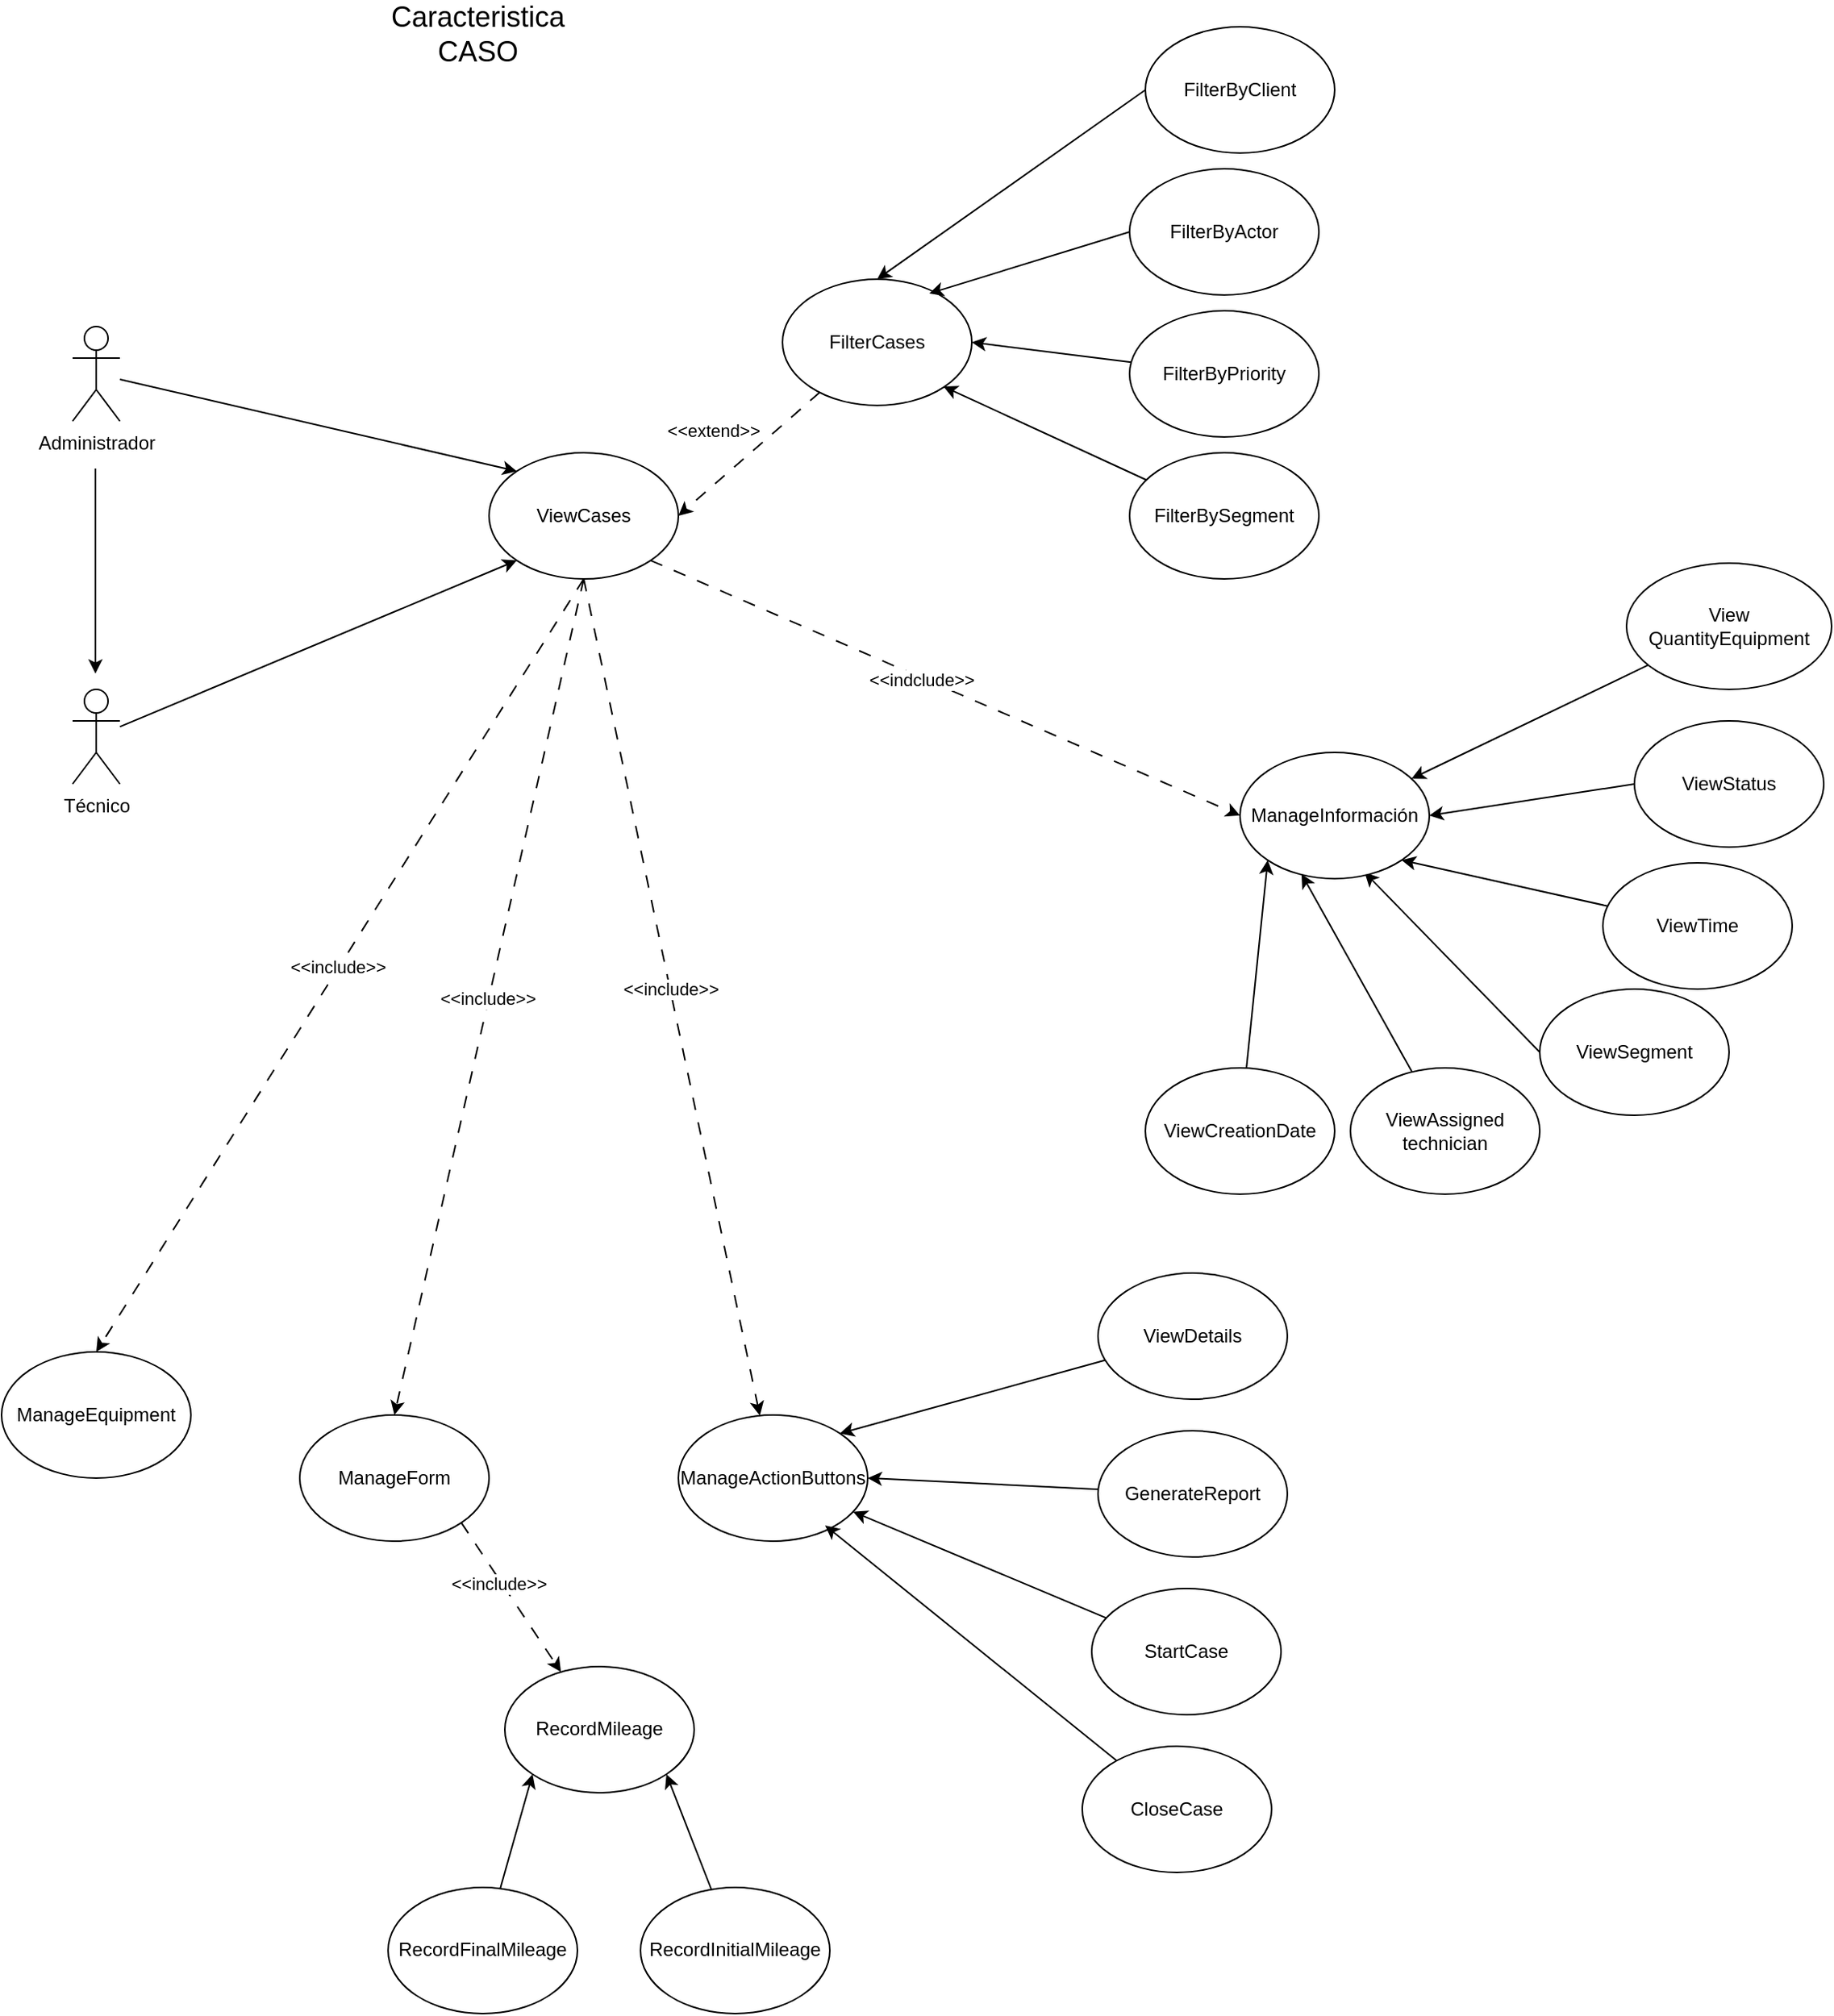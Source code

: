 <mxfile version="28.1.0">
  <diagram name="Página-1" id="58KHKjolmZH9Jl-Zs60m">
    <mxGraphModel dx="1426" dy="777" grid="1" gridSize="10" guides="1" tooltips="1" connect="1" arrows="1" fold="1" page="1" pageScale="1" pageWidth="827" pageHeight="1169" math="0" shadow="0">
      <root>
        <mxCell id="0" />
        <mxCell id="1" parent="0" />
        <mxCell id="pejVzQ1x4Z5_xWOsWl8--1" style="rounded=0;orthogonalLoop=1;jettySize=auto;html=1;entryX=0;entryY=1;entryDx=0;entryDy=0;" parent="1" source="pejVzQ1x4Z5_xWOsWl8--2" target="pejVzQ1x4Z5_xWOsWl8--5" edge="1">
          <mxGeometry relative="1" as="geometry" />
        </mxCell>
        <mxCell id="pejVzQ1x4Z5_xWOsWl8--2" value="Técnico" style="shape=umlActor;verticalLabelPosition=bottom;verticalAlign=top;html=1;outlineConnect=0;" parent="1" vertex="1">
          <mxGeometry x="170" y="480" width="30" height="60" as="geometry" />
        </mxCell>
        <mxCell id="pejVzQ1x4Z5_xWOsWl8--3" style="rounded=0;orthogonalLoop=1;jettySize=auto;html=1;entryX=0;entryY=0;entryDx=0;entryDy=0;" parent="1" source="pejVzQ1x4Z5_xWOsWl8--4" target="pejVzQ1x4Z5_xWOsWl8--5" edge="1">
          <mxGeometry relative="1" as="geometry" />
        </mxCell>
        <mxCell id="pejVzQ1x4Z5_xWOsWl8--4" value="Administrador" style="shape=umlActor;verticalLabelPosition=bottom;verticalAlign=top;html=1;outlineConnect=0;" parent="1" vertex="1">
          <mxGeometry x="170" y="250" width="30" height="60" as="geometry" />
        </mxCell>
        <mxCell id="VtQMLGaZWS-4TdvGDht8-14" style="rounded=0;orthogonalLoop=1;jettySize=auto;html=1;exitX=1;exitY=1;exitDx=0;exitDy=0;entryX=0;entryY=0.5;entryDx=0;entryDy=0;dashed=1;dashPattern=8 8;" parent="1" source="pejVzQ1x4Z5_xWOsWl8--5" target="a221Flo-CQe9ytXhki4E-28" edge="1">
          <mxGeometry relative="1" as="geometry" />
        </mxCell>
        <mxCell id="VtQMLGaZWS-4TdvGDht8-15" value="&amp;lt;&amp;lt;indclude&amp;gt;&amp;gt;" style="edgeLabel;html=1;align=center;verticalAlign=middle;resizable=0;points=[];" parent="VtQMLGaZWS-4TdvGDht8-14" vertex="1" connectable="0">
          <mxGeometry x="-0.08" y="-1" relative="1" as="geometry">
            <mxPoint as="offset" />
          </mxGeometry>
        </mxCell>
        <mxCell id="a221Flo-CQe9ytXhki4E-2" style="rounded=0;orthogonalLoop=1;jettySize=auto;html=1;exitX=0.5;exitY=1;exitDx=0;exitDy=0;dashed=1;dashPattern=8 8;" edge="1" parent="1" source="pejVzQ1x4Z5_xWOsWl8--5" target="a221Flo-CQe9ytXhki4E-1">
          <mxGeometry relative="1" as="geometry" />
        </mxCell>
        <mxCell id="a221Flo-CQe9ytXhki4E-3" value="&amp;lt;&amp;lt;include&amp;gt;&amp;gt;" style="edgeLabel;html=1;align=center;verticalAlign=middle;resizable=0;points=[];" vertex="1" connectable="0" parent="a221Flo-CQe9ytXhki4E-2">
          <mxGeometry x="-0.021" relative="1" as="geometry">
            <mxPoint as="offset" />
          </mxGeometry>
        </mxCell>
        <mxCell id="a221Flo-CQe9ytXhki4E-14" style="rounded=0;orthogonalLoop=1;jettySize=auto;html=1;exitX=0.5;exitY=1;exitDx=0;exitDy=0;entryX=0.5;entryY=0;entryDx=0;entryDy=0;dashed=1;dashPattern=8 8;" edge="1" parent="1" source="pejVzQ1x4Z5_xWOsWl8--5" target="a221Flo-CQe9ytXhki4E-13">
          <mxGeometry relative="1" as="geometry" />
        </mxCell>
        <mxCell id="a221Flo-CQe9ytXhki4E-15" value="&amp;lt;&amp;lt;include&amp;gt;&amp;gt;" style="edgeLabel;html=1;align=center;verticalAlign=middle;resizable=0;points=[];" vertex="1" connectable="0" parent="a221Flo-CQe9ytXhki4E-14">
          <mxGeometry x="0.004" y="-1" relative="1" as="geometry">
            <mxPoint as="offset" />
          </mxGeometry>
        </mxCell>
        <mxCell id="pejVzQ1x4Z5_xWOsWl8--5" value="ViewCases" style="ellipse;whiteSpace=wrap;html=1;" parent="1" vertex="1">
          <mxGeometry x="434" y="330" width="120" height="80" as="geometry" />
        </mxCell>
        <mxCell id="pejVzQ1x4Z5_xWOsWl8--6" value="" style="endArrow=none;html=1;rounded=0;startArrow=classic;startFill=1;endFill=0;" parent="1" edge="1">
          <mxGeometry width="50" height="50" relative="1" as="geometry">
            <mxPoint x="184.5" y="470" as="sourcePoint" />
            <mxPoint x="184.5" y="340" as="targetPoint" />
          </mxGeometry>
        </mxCell>
        <mxCell id="toCsDj9fuco49Wam5Kvl-1" value="&lt;font style=&quot;font-size: 18px;&quot;&gt;Caracteristica&lt;/font&gt;&lt;div&gt;&lt;font style=&quot;font-size: 18px;&quot;&gt;CASO&lt;/font&gt;&lt;/div&gt;" style="text;html=1;align=center;verticalAlign=middle;whiteSpace=wrap;rounded=0;" parent="1" vertex="1">
          <mxGeometry x="324" y="50" width="206" height="30" as="geometry" />
        </mxCell>
        <mxCell id="VtQMLGaZWS-4TdvGDht8-3" style="rounded=0;orthogonalLoop=1;jettySize=auto;html=1;entryX=1;entryY=0.5;entryDx=0;entryDy=0;dashed=1;dashPattern=8 8;" parent="1" source="VtQMLGaZWS-4TdvGDht8-2" target="pejVzQ1x4Z5_xWOsWl8--5" edge="1">
          <mxGeometry relative="1" as="geometry" />
        </mxCell>
        <mxCell id="VtQMLGaZWS-4TdvGDht8-4" value="&amp;lt;&amp;lt;extend&amp;gt;&amp;gt;" style="edgeLabel;html=1;align=center;verticalAlign=middle;resizable=0;points=[];" parent="VtQMLGaZWS-4TdvGDht8-3" vertex="1" connectable="0">
          <mxGeometry x="-0.04" y="1" relative="1" as="geometry">
            <mxPoint x="-26" y="-14" as="offset" />
          </mxGeometry>
        </mxCell>
        <mxCell id="VtQMLGaZWS-4TdvGDht8-2" value="FilterCases" style="ellipse;whiteSpace=wrap;html=1;" parent="1" vertex="1">
          <mxGeometry x="620" y="220" width="120" height="80" as="geometry" />
        </mxCell>
        <mxCell id="VtQMLGaZWS-4TdvGDht8-6" style="rounded=0;orthogonalLoop=1;jettySize=auto;html=1;entryX=0.5;entryY=0;entryDx=0;entryDy=0;exitX=0;exitY=0.5;exitDx=0;exitDy=0;" parent="1" source="VtQMLGaZWS-4TdvGDht8-5" target="VtQMLGaZWS-4TdvGDht8-2" edge="1">
          <mxGeometry relative="1" as="geometry" />
        </mxCell>
        <mxCell id="VtQMLGaZWS-4TdvGDht8-5" value="FilterByClient" style="ellipse;whiteSpace=wrap;html=1;" parent="1" vertex="1">
          <mxGeometry x="850" y="60" width="120" height="80" as="geometry" />
        </mxCell>
        <mxCell id="VtQMLGaZWS-4TdvGDht8-10" style="rounded=0;orthogonalLoop=1;jettySize=auto;html=1;entryX=0.775;entryY=0.113;entryDx=0;entryDy=0;exitX=0;exitY=0.5;exitDx=0;exitDy=0;entryPerimeter=0;" parent="1" source="VtQMLGaZWS-4TdvGDht8-7" target="VtQMLGaZWS-4TdvGDht8-2" edge="1">
          <mxGeometry relative="1" as="geometry" />
        </mxCell>
        <mxCell id="VtQMLGaZWS-4TdvGDht8-7" value="FilterByActor" style="ellipse;whiteSpace=wrap;html=1;" parent="1" vertex="1">
          <mxGeometry x="840" y="150" width="120" height="80" as="geometry" />
        </mxCell>
        <mxCell id="VtQMLGaZWS-4TdvGDht8-11" style="rounded=0;orthogonalLoop=1;jettySize=auto;html=1;entryX=1;entryY=0.5;entryDx=0;entryDy=0;" parent="1" source="VtQMLGaZWS-4TdvGDht8-8" target="VtQMLGaZWS-4TdvGDht8-2" edge="1">
          <mxGeometry relative="1" as="geometry" />
        </mxCell>
        <mxCell id="VtQMLGaZWS-4TdvGDht8-8" value="FilterByPriority" style="ellipse;whiteSpace=wrap;html=1;" parent="1" vertex="1">
          <mxGeometry x="840" y="240" width="120" height="80" as="geometry" />
        </mxCell>
        <mxCell id="VtQMLGaZWS-4TdvGDht8-12" style="rounded=0;orthogonalLoop=1;jettySize=auto;html=1;" parent="1" source="VtQMLGaZWS-4TdvGDht8-9" edge="1">
          <mxGeometry relative="1" as="geometry">
            <mxPoint x="722" y="288" as="targetPoint" />
          </mxGeometry>
        </mxCell>
        <mxCell id="VtQMLGaZWS-4TdvGDht8-9" value="FilterBySegment" style="ellipse;whiteSpace=wrap;html=1;" parent="1" vertex="1">
          <mxGeometry x="840" y="330" width="120" height="80" as="geometry" />
        </mxCell>
        <mxCell id="VtQMLGaZWS-4TdvGDht8-17" style="rounded=0;orthogonalLoop=1;jettySize=auto;html=1;exitX=0;exitY=0.5;exitDx=0;exitDy=0;entryX=1;entryY=0.5;entryDx=0;entryDy=0;" parent="1" source="VtQMLGaZWS-4TdvGDht8-16" target="a221Flo-CQe9ytXhki4E-28" edge="1">
          <mxGeometry relative="1" as="geometry">
            <mxPoint x="1282.426" y="596.716" as="targetPoint" />
          </mxGeometry>
        </mxCell>
        <mxCell id="VtQMLGaZWS-4TdvGDht8-16" value="ViewStatus" style="ellipse;whiteSpace=wrap;html=1;" parent="1" vertex="1">
          <mxGeometry x="1160" y="500" width="120" height="80" as="geometry" />
        </mxCell>
        <mxCell id="VtQMLGaZWS-4TdvGDht8-18" style="rounded=0;orthogonalLoop=1;jettySize=auto;html=1;exitX=0;exitY=0.5;exitDx=0;exitDy=0;entryX=0.658;entryY=0.95;entryDx=0;entryDy=0;entryPerimeter=0;" parent="1" source="VtQMLGaZWS-4TdvGDht8-19" target="a221Flo-CQe9ytXhki4E-28" edge="1">
          <mxGeometry relative="1" as="geometry">
            <mxPoint x="1297" y="615" as="targetPoint" />
          </mxGeometry>
        </mxCell>
        <mxCell id="VtQMLGaZWS-4TdvGDht8-19" value="ViewSegment" style="ellipse;whiteSpace=wrap;html=1;" parent="1" vertex="1">
          <mxGeometry x="1100" y="670" width="120" height="80" as="geometry" />
        </mxCell>
        <mxCell id="VtQMLGaZWS-4TdvGDht8-21" style="rounded=0;orthogonalLoop=1;jettySize=auto;html=1;entryX=1;entryY=1;entryDx=0;entryDy=0;" parent="1" source="VtQMLGaZWS-4TdvGDht8-20" target="a221Flo-CQe9ytXhki4E-28" edge="1">
          <mxGeometry relative="1" as="geometry">
            <mxPoint x="1296" y="642" as="targetPoint" />
          </mxGeometry>
        </mxCell>
        <mxCell id="VtQMLGaZWS-4TdvGDht8-20" value="ViewTime" style="ellipse;whiteSpace=wrap;html=1;" parent="1" vertex="1">
          <mxGeometry x="1140" y="590" width="120" height="80" as="geometry" />
        </mxCell>
        <mxCell id="VtQMLGaZWS-4TdvGDht8-23" style="rounded=0;orthogonalLoop=1;jettySize=auto;html=1;" parent="1" source="VtQMLGaZWS-4TdvGDht8-24" target="a221Flo-CQe9ytXhki4E-28" edge="1">
          <mxGeometry relative="1" as="geometry">
            <mxPoint x="1022.426" y="583.284" as="targetPoint" />
          </mxGeometry>
        </mxCell>
        <mxCell id="VtQMLGaZWS-4TdvGDht8-24" value="View&lt;div&gt;QuantityEquipment&lt;/div&gt;" style="ellipse;whiteSpace=wrap;html=1;" parent="1" vertex="1">
          <mxGeometry x="1155" y="400" width="130" height="80" as="geometry" />
        </mxCell>
        <mxCell id="a221Flo-CQe9ytXhki4E-1" value="ManageActionButtons" style="ellipse;whiteSpace=wrap;html=1;" vertex="1" parent="1">
          <mxGeometry x="554" y="940" width="120" height="80" as="geometry" />
        </mxCell>
        <mxCell id="a221Flo-CQe9ytXhki4E-5" style="rounded=0;orthogonalLoop=1;jettySize=auto;html=1;entryX=1;entryY=0;entryDx=0;entryDy=0;" edge="1" parent="1" source="a221Flo-CQe9ytXhki4E-4" target="a221Flo-CQe9ytXhki4E-1">
          <mxGeometry relative="1" as="geometry" />
        </mxCell>
        <mxCell id="a221Flo-CQe9ytXhki4E-4" value="ViewDetails" style="ellipse;whiteSpace=wrap;html=1;" vertex="1" parent="1">
          <mxGeometry x="820" y="850" width="120" height="80" as="geometry" />
        </mxCell>
        <mxCell id="a221Flo-CQe9ytXhki4E-6" style="rounded=0;orthogonalLoop=1;jettySize=auto;html=1;entryX=1;entryY=0.5;entryDx=0;entryDy=0;" edge="1" parent="1" source="a221Flo-CQe9ytXhki4E-7" target="a221Flo-CQe9ytXhki4E-1">
          <mxGeometry relative="1" as="geometry">
            <mxPoint x="656" y="1052" as="targetPoint" />
          </mxGeometry>
        </mxCell>
        <mxCell id="a221Flo-CQe9ytXhki4E-7" value="GenerateReport" style="ellipse;whiteSpace=wrap;html=1;" vertex="1" parent="1">
          <mxGeometry x="820" y="950" width="120" height="80" as="geometry" />
        </mxCell>
        <mxCell id="a221Flo-CQe9ytXhki4E-9" style="rounded=0;orthogonalLoop=1;jettySize=auto;html=1;" edge="1" parent="1" source="a221Flo-CQe9ytXhki4E-10" target="a221Flo-CQe9ytXhki4E-1">
          <mxGeometry relative="1" as="geometry">
            <mxPoint x="670" y="1050" as="targetPoint" />
          </mxGeometry>
        </mxCell>
        <mxCell id="a221Flo-CQe9ytXhki4E-10" value="StartCase" style="ellipse;whiteSpace=wrap;html=1;" vertex="1" parent="1">
          <mxGeometry x="816" y="1050" width="120" height="80" as="geometry" />
        </mxCell>
        <mxCell id="a221Flo-CQe9ytXhki4E-11" style="rounded=0;orthogonalLoop=1;jettySize=auto;html=1;entryX=0.775;entryY=0.875;entryDx=0;entryDy=0;entryPerimeter=0;" edge="1" parent="1" source="a221Flo-CQe9ytXhki4E-12" target="a221Flo-CQe9ytXhki4E-1">
          <mxGeometry relative="1" as="geometry">
            <mxPoint x="1010" y="1100" as="targetPoint" />
          </mxGeometry>
        </mxCell>
        <mxCell id="a221Flo-CQe9ytXhki4E-12" value="CloseCase" style="ellipse;whiteSpace=wrap;html=1;" vertex="1" parent="1">
          <mxGeometry x="810" y="1150" width="120" height="80" as="geometry" />
        </mxCell>
        <mxCell id="a221Flo-CQe9ytXhki4E-42" style="rounded=0;orthogonalLoop=1;jettySize=auto;html=1;exitX=1;exitY=1;exitDx=0;exitDy=0;dashed=1;dashPattern=8 8;" edge="1" parent="1" source="a221Flo-CQe9ytXhki4E-13" target="a221Flo-CQe9ytXhki4E-16">
          <mxGeometry relative="1" as="geometry" />
        </mxCell>
        <mxCell id="a221Flo-CQe9ytXhki4E-43" value="&amp;lt;&amp;lt;include&amp;gt;&amp;gt;" style="edgeLabel;html=1;align=center;verticalAlign=middle;resizable=0;points=[];" vertex="1" connectable="0" parent="a221Flo-CQe9ytXhki4E-42">
          <mxGeometry x="-0.204" y="-2" relative="1" as="geometry">
            <mxPoint as="offset" />
          </mxGeometry>
        </mxCell>
        <mxCell id="a221Flo-CQe9ytXhki4E-13" value="ManageForm" style="ellipse;whiteSpace=wrap;html=1;" vertex="1" parent="1">
          <mxGeometry x="314" y="940" width="120" height="80" as="geometry" />
        </mxCell>
        <mxCell id="a221Flo-CQe9ytXhki4E-16" value="RecordMileage" style="ellipse;whiteSpace=wrap;html=1;" vertex="1" parent="1">
          <mxGeometry x="444" y="1099.46" width="120" height="80" as="geometry" />
        </mxCell>
        <mxCell id="a221Flo-CQe9ytXhki4E-22" style="rounded=0;orthogonalLoop=1;jettySize=auto;html=1;entryX=1;entryY=1;entryDx=0;entryDy=0;" edge="1" parent="1" source="a221Flo-CQe9ytXhki4E-20" target="a221Flo-CQe9ytXhki4E-16">
          <mxGeometry relative="1" as="geometry" />
        </mxCell>
        <mxCell id="a221Flo-CQe9ytXhki4E-20" value="RecordInitialMileage" style="ellipse;whiteSpace=wrap;html=1;" vertex="1" parent="1">
          <mxGeometry x="530" y="1239.46" width="120" height="80" as="geometry" />
        </mxCell>
        <mxCell id="a221Flo-CQe9ytXhki4E-24" style="rounded=0;orthogonalLoop=1;jettySize=auto;html=1;entryX=0;entryY=1;entryDx=0;entryDy=0;" edge="1" parent="1" source="a221Flo-CQe9ytXhki4E-23" target="a221Flo-CQe9ytXhki4E-16">
          <mxGeometry relative="1" as="geometry" />
        </mxCell>
        <mxCell id="a221Flo-CQe9ytXhki4E-23" value="RecordFinalMileage" style="ellipse;whiteSpace=wrap;html=1;" vertex="1" parent="1">
          <mxGeometry x="370" y="1239.46" width="120" height="80" as="geometry" />
        </mxCell>
        <mxCell id="a221Flo-CQe9ytXhki4E-25" value="ManageEquipment" style="ellipse;whiteSpace=wrap;html=1;" vertex="1" parent="1">
          <mxGeometry x="125" y="900" width="120" height="80" as="geometry" />
        </mxCell>
        <mxCell id="a221Flo-CQe9ytXhki4E-26" style="rounded=0;orthogonalLoop=1;jettySize=auto;html=1;exitX=0.5;exitY=1;exitDx=0;exitDy=0;entryX=0.5;entryY=0;entryDx=0;entryDy=0;dashed=1;dashPattern=8 8;" edge="1" parent="1" source="pejVzQ1x4Z5_xWOsWl8--5" target="a221Flo-CQe9ytXhki4E-25">
          <mxGeometry relative="1" as="geometry">
            <mxPoint x="570" y="840" as="sourcePoint" />
            <mxPoint x="450" y="1370" as="targetPoint" />
          </mxGeometry>
        </mxCell>
        <mxCell id="a221Flo-CQe9ytXhki4E-27" value="&amp;lt;&amp;lt;include&amp;gt;&amp;gt;" style="edgeLabel;html=1;align=center;verticalAlign=middle;resizable=0;points=[];" vertex="1" connectable="0" parent="a221Flo-CQe9ytXhki4E-26">
          <mxGeometry x="0.004" y="-1" relative="1" as="geometry">
            <mxPoint as="offset" />
          </mxGeometry>
        </mxCell>
        <mxCell id="a221Flo-CQe9ytXhki4E-28" value="ManageInformación" style="ellipse;whiteSpace=wrap;html=1;" vertex="1" parent="1">
          <mxGeometry x="910" y="520" width="120" height="80" as="geometry" />
        </mxCell>
        <mxCell id="a221Flo-CQe9ytXhki4E-38" style="rounded=0;orthogonalLoop=1;jettySize=auto;html=1;entryX=0.325;entryY=0.963;entryDx=0;entryDy=0;entryPerimeter=0;" edge="1" parent="1" source="a221Flo-CQe9ytXhki4E-32" target="a221Flo-CQe9ytXhki4E-28">
          <mxGeometry relative="1" as="geometry" />
        </mxCell>
        <mxCell id="a221Flo-CQe9ytXhki4E-32" value="ViewAssigned technician" style="ellipse;whiteSpace=wrap;html=1;" vertex="1" parent="1">
          <mxGeometry x="980" y="720" width="120" height="80" as="geometry" />
        </mxCell>
        <mxCell id="a221Flo-CQe9ytXhki4E-40" style="rounded=0;orthogonalLoop=1;jettySize=auto;html=1;entryX=0;entryY=1;entryDx=0;entryDy=0;" edge="1" parent="1" source="a221Flo-CQe9ytXhki4E-41" target="a221Flo-CQe9ytXhki4E-28">
          <mxGeometry relative="1" as="geometry">
            <mxPoint x="900" y="664" as="targetPoint" />
          </mxGeometry>
        </mxCell>
        <mxCell id="a221Flo-CQe9ytXhki4E-41" value="ViewC&lt;span style=&quot;text-align: left;&quot;&gt;reationDate&lt;/span&gt;" style="ellipse;whiteSpace=wrap;html=1;" vertex="1" parent="1">
          <mxGeometry x="850" y="720" width="120" height="80" as="geometry" />
        </mxCell>
      </root>
    </mxGraphModel>
  </diagram>
</mxfile>

